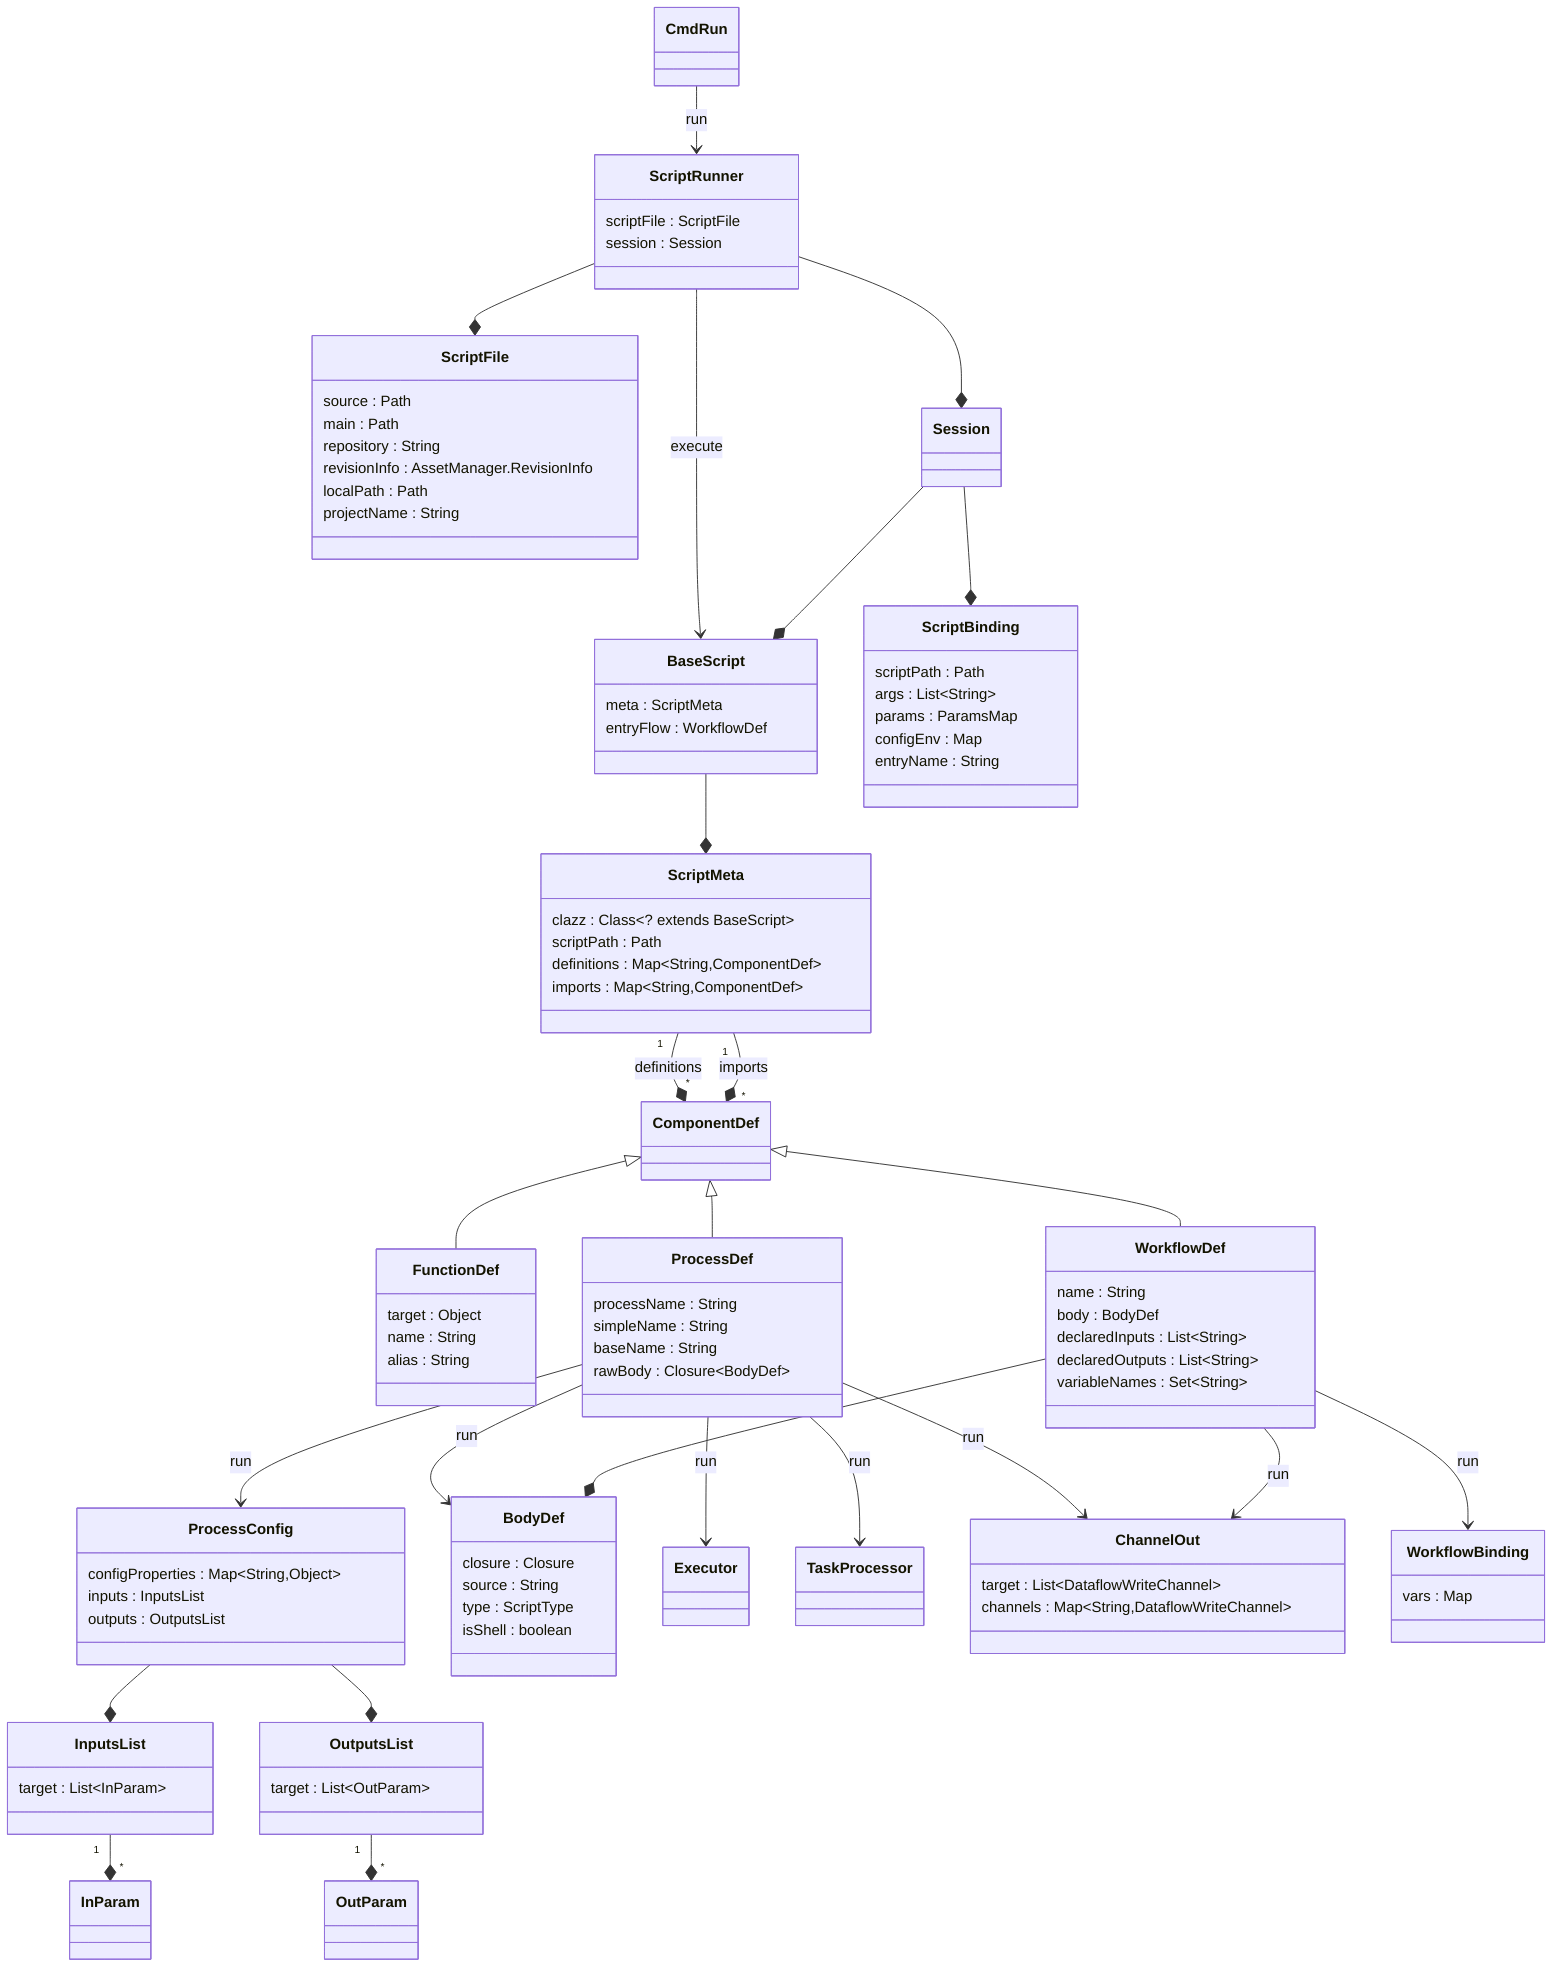 classDiagram
    %%
    %% nextflow.script
    %%
    CmdRun --> ScriptRunner : run

    class ScriptRunner {
        scriptFile : ScriptFile
        session : Session
    }
    ScriptRunner --* ScriptFile
    ScriptRunner --* Session
    ScriptRunner --> BaseScript : execute

    class ScriptFile {
        source : Path
        main : Path
        repository : String
        revisionInfo : AssetManager.RevisionInfo
        localPath : Path
        projectName : String 
    }

    Session --* BaseScript
    Session --* ScriptBinding

    class ScriptBinding {
        scriptPath : Path
        args : List~String~
        params : ParamsMap
        configEnv : Map
        entryName : String
    }

    %% IncludeDef --> BaseScript : load0

    class BaseScript {
        meta : ScriptMeta
        entryFlow : WorkflowDef
    }
    BaseScript --* ScriptMeta
    %% BaseScript --> ProcessDef : process
    %% BaseScript --> WorkflowDef : workflow

    class ScriptMeta {
        clazz : Class~? extends BaseScript~
        scriptPath : Path
        definitions : Map~String,ComponentDef~
        imports : Map~String,ComponentDef~
    }
    ScriptMeta "1" --* "*" ComponentDef : definitions
    ScriptMeta "1" --* "*" ComponentDef : imports

    ComponentDef <|-- FunctionDef
    ComponentDef <|-- ProcessDef
    ComponentDef <|-- WorkflowDef

    class FunctionDef {
        target : Object
        name : String
        alias : String
    }

    class ProcessDef {
        processName : String
        simpleName : String
        baseName : String
        rawBody : Closure~BodyDef~
    }
    ProcessDef --> ProcessConfig : run
    ProcessDef --> BodyDef : run
    ProcessDef --> Executor : run
    ProcessDef --> TaskProcessor : run
    ProcessDef --> ChannelOut : run

    class WorkflowDef {
        name : String
        body : BodyDef
        declaredInputs : List~String~
        declaredOutputs : List~String~
        variableNames : Set~String~
    }
    WorkflowDef --* BodyDef
    WorkflowDef --> WorkflowBinding : run
    WorkflowDef --> ChannelOut : run

    class ProcessConfig {
        configProperties : Map~String,Object~
        inputs : InputsList
        outputs : OutputsList
    }
    ProcessConfig --* InputsList
    ProcessConfig --* OutputsList

    class BodyDef {
        closure : Closure
        source : String
        type : ScriptType
        isShell : boolean
    }

    class ChannelOut {
        target : List~DataflowWriteChannel~
        channels : Map~String,DataflowWriteChannel~
    }

    class WorkflowBinding {
        vars : Map
    }

    class InputsList {
        target : List~InParam~
    }
    InputsList "1" --* "*" InParam

    class OutputsList {
        target : List~OutParam~
    }
    OutputsList "1" --* "*" OutParam

    %% InParam <|-- BaseInParam
    %% BaseInParam <|-- EachInParam
    %% BaseInParam <|-- EnvInParam
    %% BaseInParam <|-- FileInParam
    %% BaseInParam <|-- StdInParam
    %% BaseInParam <|-- TupleInParam
    %% BaseInParam <|-- ValueInParam

    %% OutParam <|-- BaseOutParam
    %% BaseOutParam <|-- EachOutParam
    %% BaseOutParam <|-- EnvOutParam
    %% BaseOutParam <|-- FileOutParam
    %% BaseOutParam <|-- StdOutParam
    %% BaseOutParam <|-- TupleOutParam
    %% BaseOutParam <|-- ValueOutParam
